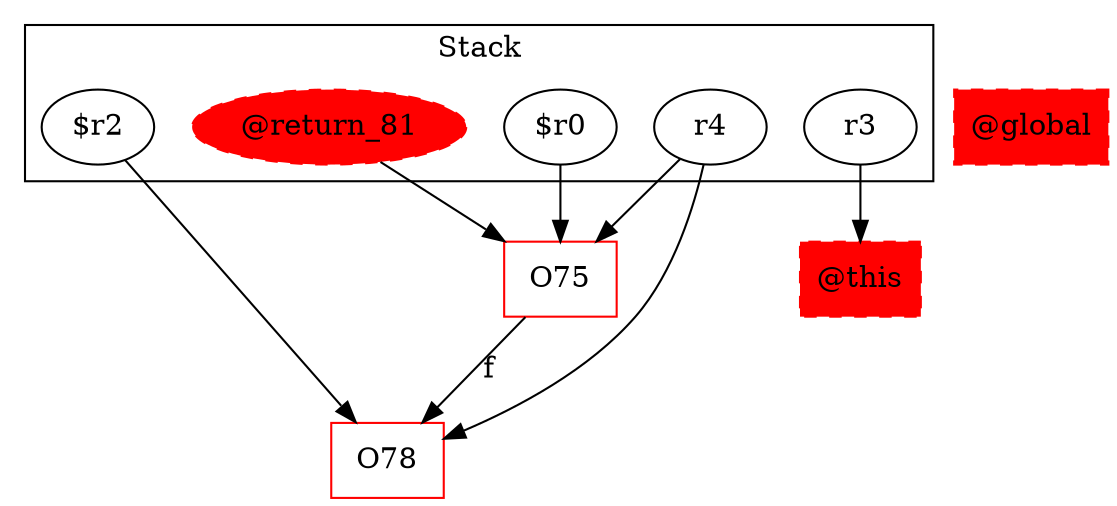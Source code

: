 digraph sample {
  rankDir="LR";
  subgraph cluster_0 {
    label="Stack"
    "$r2"; "$r0"; "@return_81"; "r3"; "r4"; 
  }
  "$r2" -> { O78[shape=box]};
  "$r0" -> { O75[shape=box]};
  "@return_81" -> { O75[shape=box]};
  "r3" -> { "@this"[shape=box]};
  "r4" -> { O78[shape=box]O75[shape=box]};
  "@return_81"[style="filled,dashed"]; 
  "@global"[shape=box, style="filled,dashed"];
  "@this"[shape=box, style="filled,dashed"];
  O75 -> O78[label="f", weight="0.2"]
  O78[color="red"];
  "@return_81"[color="red"];
  "@global"[color="red"];
  "@this"[color="red"];
  O75[color="red"];
}
